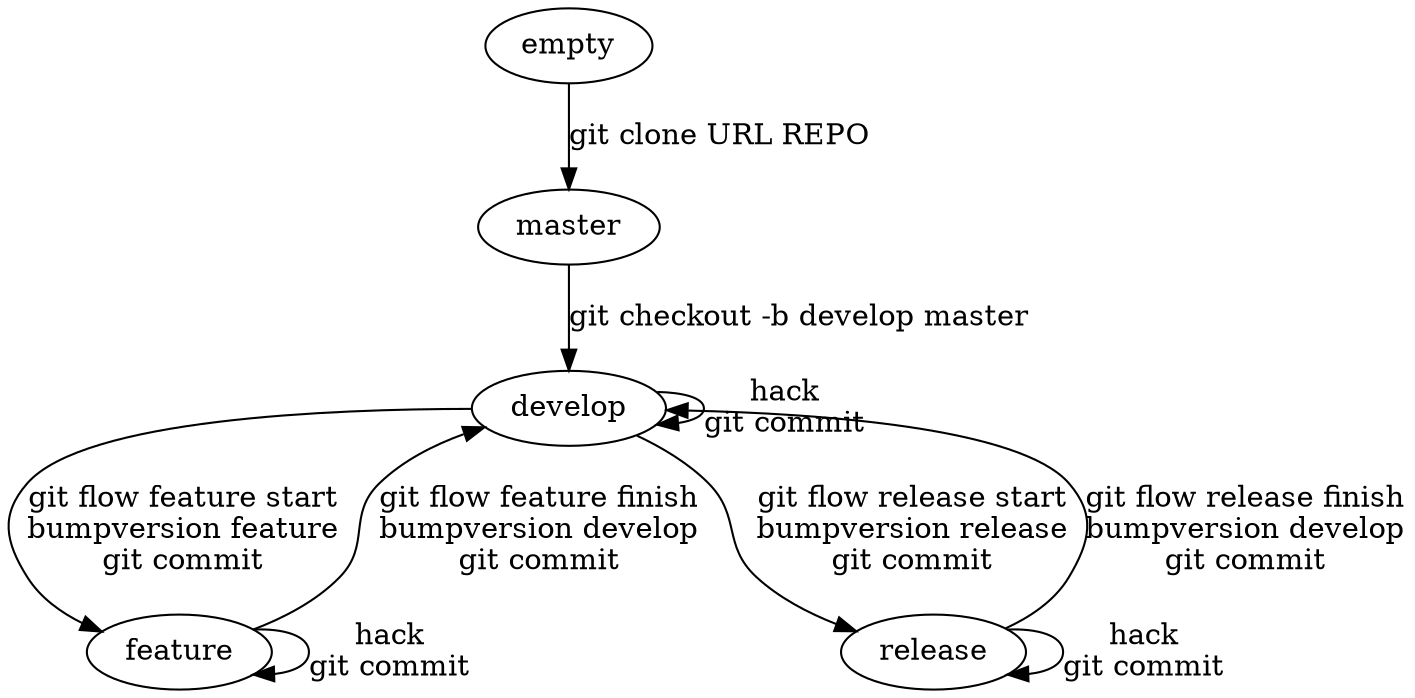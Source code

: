 digraph GitFlowBump {
	empty->master[label="git clone URL REPO"];
	master->develop[label="git checkout -b develop master"];
	develop->develop[label="hack\ngit commit"];

	develop->feature[label="git flow feature start\nbumpversion feature\ngit commit"];
	feature->feature[label="hack\ngit commit"];
	feature->develop[label="git flow feature finish\nbumpversion develop\ngit commit"];

	develop->release[label="git flow release start\nbumpversion release\ngit commit"];
	release->release[label="hack\ngit commit"];
	release->develop[label="git flow release finish\nbumpversion develop\ngit commit"];
	
	}